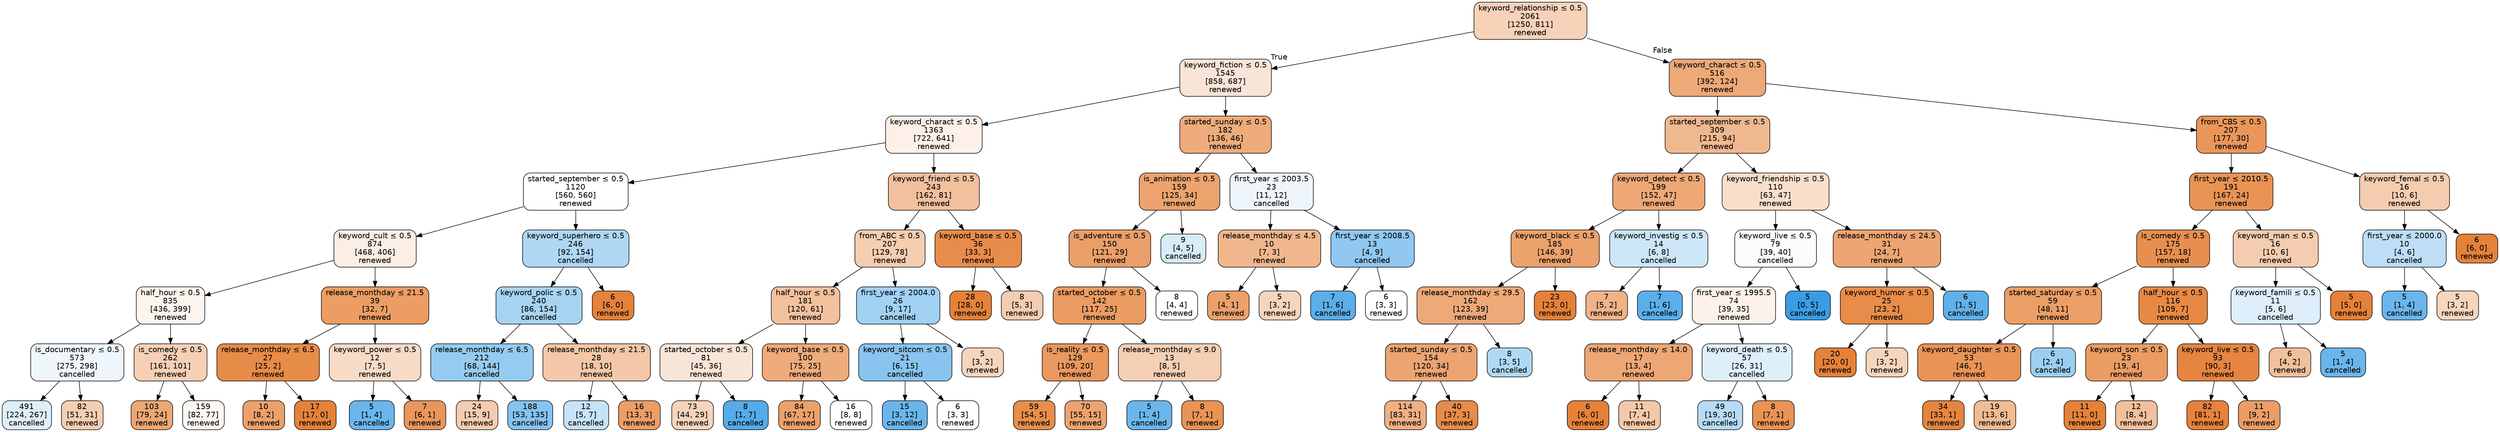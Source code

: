digraph Tree {
node [shape=box, style="filled, rounded", color="black", fontname=helvetica] ;
edge [fontname=helvetica] ;
0 [label=<keyword_relationship &le; 0.5<br/>2061<br/>[1250, 811]<br/>renewed>, fillcolor="#e581395a"] ;
1 [label=<keyword_fiction &le; 0.5<br/>1545<br/>[858, 687]<br/>renewed>, fillcolor="#e5813933"] ;
0 -> 1 [labeldistance=2.5, labelangle=45, headlabel="True"] ;
2 [label=<keyword_charact &le; 0.5<br/>1363<br/>[722, 641]<br/>renewed>, fillcolor="#e581391d"] ;
1 -> 2 ;
3 [label=<started_september &le; 0.5<br/>1120<br/>[560, 560]<br/>renewed>, fillcolor="#e5813900"] ;
2 -> 3 ;
4 [label=<keyword_cult &le; 0.5<br/>874<br/>[468, 406]<br/>renewed>, fillcolor="#e5813922"] ;
3 -> 4 ;
5 [label=<half_hour &le; 0.5<br/>835<br/>[436, 399]<br/>renewed>, fillcolor="#e5813916"] ;
4 -> 5 ;
6 [label=<is_documentary &le; 0.5<br/>573<br/>[275, 298]<br/>cancelled>, fillcolor="#399de514"] ;
5 -> 6 ;
7 [label=<491<br/>[224, 267]<br/>cancelled>, fillcolor="#399de529"] ;
6 -> 7 ;
8 [label=<82<br/>[51, 31]<br/>renewed>, fillcolor="#e5813964"] ;
6 -> 8 ;
9 [label=<is_comedy &le; 0.5<br/>262<br/>[161, 101]<br/>renewed>, fillcolor="#e581395f"] ;
5 -> 9 ;
10 [label=<103<br/>[79, 24]<br/>renewed>, fillcolor="#e58139b2"] ;
9 -> 10 ;
11 [label=<159<br/>[82, 77]<br/>renewed>, fillcolor="#e5813910"] ;
9 -> 11 ;
12 [label=<release_monthday &le; 21.5<br/>39<br/>[32, 7]<br/>renewed>, fillcolor="#e58139c7"] ;
4 -> 12 ;
13 [label=<release_monthday &le; 6.5<br/>27<br/>[25, 2]<br/>renewed>, fillcolor="#e58139eb"] ;
12 -> 13 ;
14 [label=<10<br/>[8, 2]<br/>renewed>, fillcolor="#e58139bf"] ;
13 -> 14 ;
15 [label=<17<br/>[17, 0]<br/>renewed>, fillcolor="#e58139ff"] ;
13 -> 15 ;
16 [label=<keyword_power &le; 0.5<br/>12<br/>[7, 5]<br/>renewed>, fillcolor="#e5813949"] ;
12 -> 16 ;
17 [label=<5<br/>[1, 4]<br/>cancelled>, fillcolor="#399de5bf"] ;
16 -> 17 ;
18 [label=<7<br/>[6, 1]<br/>renewed>, fillcolor="#e58139d4"] ;
16 -> 18 ;
19 [label=<keyword_superhero &le; 0.5<br/>246<br/>[92, 154]<br/>cancelled>, fillcolor="#399de567"] ;
3 -> 19 ;
20 [label=<keyword_polic &le; 0.5<br/>240<br/>[86, 154]<br/>cancelled>, fillcolor="#399de571"] ;
19 -> 20 ;
21 [label=<release_monthday &le; 6.5<br/>212<br/>[68, 144]<br/>cancelled>, fillcolor="#399de587"] ;
20 -> 21 ;
22 [label=<24<br/>[15, 9]<br/>renewed>, fillcolor="#e5813966"] ;
21 -> 22 ;
23 [label=<188<br/>[53, 135]<br/>cancelled>, fillcolor="#399de59b"] ;
21 -> 23 ;
24 [label=<release_monthday &le; 21.5<br/>28<br/>[18, 10]<br/>renewed>, fillcolor="#e5813971"] ;
20 -> 24 ;
25 [label=<12<br/>[5, 7]<br/>cancelled>, fillcolor="#399de549"] ;
24 -> 25 ;
26 [label=<16<br/>[13, 3]<br/>renewed>, fillcolor="#e58139c4"] ;
24 -> 26 ;
27 [label=<6<br/>[6, 0]<br/>renewed>, fillcolor="#e58139ff"] ;
19 -> 27 ;
28 [label=<keyword_friend &le; 0.5<br/>243<br/>[162, 81]<br/>renewed>, fillcolor="#e581397f"] ;
2 -> 28 ;
29 [label=<from_ABC &le; 0.5<br/>207<br/>[129, 78]<br/>renewed>, fillcolor="#e5813965"] ;
28 -> 29 ;
30 [label=<half_hour &le; 0.5<br/>181<br/>[120, 61]<br/>renewed>, fillcolor="#e581397d"] ;
29 -> 30 ;
31 [label=<started_october &le; 0.5<br/>81<br/>[45, 36]<br/>renewed>, fillcolor="#e5813933"] ;
30 -> 31 ;
32 [label=<73<br/>[44, 29]<br/>renewed>, fillcolor="#e5813957"] ;
31 -> 32 ;
33 [label=<8<br/>[1, 7]<br/>cancelled>, fillcolor="#399de5db"] ;
31 -> 33 ;
34 [label=<keyword_base &le; 0.5<br/>100<br/>[75, 25]<br/>renewed>, fillcolor="#e58139aa"] ;
30 -> 34 ;
35 [label=<84<br/>[67, 17]<br/>renewed>, fillcolor="#e58139be"] ;
34 -> 35 ;
36 [label=<16<br/>[8, 8]<br/>renewed>, fillcolor="#e5813900"] ;
34 -> 36 ;
37 [label=<first_year &le; 2004.0<br/>26<br/>[9, 17]<br/>cancelled>, fillcolor="#399de578"] ;
29 -> 37 ;
38 [label=<keyword_sitcom &le; 0.5<br/>21<br/>[6, 15]<br/>cancelled>, fillcolor="#399de599"] ;
37 -> 38 ;
39 [label=<15<br/>[3, 12]<br/>cancelled>, fillcolor="#399de5bf"] ;
38 -> 39 ;
40 [label=<6<br/>[3, 3]<br/>renewed>, fillcolor="#e5813900"] ;
38 -> 40 ;
41 [label=<5<br/>[3, 2]<br/>renewed>, fillcolor="#e5813955"] ;
37 -> 41 ;
42 [label=<keyword_base &le; 0.5<br/>36<br/>[33, 3]<br/>renewed>, fillcolor="#e58139e8"] ;
28 -> 42 ;
43 [label=<28<br/>[28, 0]<br/>renewed>, fillcolor="#e58139ff"] ;
42 -> 43 ;
44 [label=<8<br/>[5, 3]<br/>renewed>, fillcolor="#e5813966"] ;
42 -> 44 ;
45 [label=<started_sunday &le; 0.5<br/>182<br/>[136, 46]<br/>renewed>, fillcolor="#e58139a9"] ;
1 -> 45 ;
46 [label=<is_animation &le; 0.5<br/>159<br/>[125, 34]<br/>renewed>, fillcolor="#e58139ba"] ;
45 -> 46 ;
47 [label=<is_adventure &le; 0.5<br/>150<br/>[121, 29]<br/>renewed>, fillcolor="#e58139c2"] ;
46 -> 47 ;
48 [label=<started_october &le; 0.5<br/>142<br/>[117, 25]<br/>renewed>, fillcolor="#e58139c9"] ;
47 -> 48 ;
49 [label=<is_reality &le; 0.5<br/>129<br/>[109, 20]<br/>renewed>, fillcolor="#e58139d0"] ;
48 -> 49 ;
50 [label=<59<br/>[54, 5]<br/>renewed>, fillcolor="#e58139e7"] ;
49 -> 50 ;
51 [label=<70<br/>[55, 15]<br/>renewed>, fillcolor="#e58139b9"] ;
49 -> 51 ;
52 [label=<release_monthday &le; 9.0<br/>13<br/>[8, 5]<br/>renewed>, fillcolor="#e5813960"] ;
48 -> 52 ;
53 [label=<5<br/>[1, 4]<br/>cancelled>, fillcolor="#399de5bf"] ;
52 -> 53 ;
54 [label=<8<br/>[7, 1]<br/>renewed>, fillcolor="#e58139db"] ;
52 -> 54 ;
55 [label=<8<br/>[4, 4]<br/>renewed>, fillcolor="#e5813900"] ;
47 -> 55 ;
56 [label=<9<br/>[4, 5]<br/>cancelled>, fillcolor="#399de533"] ;
46 -> 56 ;
57 [label=<first_year &le; 2003.5<br/>23<br/>[11, 12]<br/>cancelled>, fillcolor="#399de515"] ;
45 -> 57 ;
58 [label=<release_monthday &le; 4.5<br/>10<br/>[7, 3]<br/>renewed>, fillcolor="#e5813992"] ;
57 -> 58 ;
59 [label=<5<br/>[4, 1]<br/>renewed>, fillcolor="#e58139bf"] ;
58 -> 59 ;
60 [label=<5<br/>[3, 2]<br/>renewed>, fillcolor="#e5813955"] ;
58 -> 60 ;
61 [label=<first_year &le; 2008.5<br/>13<br/>[4, 9]<br/>cancelled>, fillcolor="#399de58e"] ;
57 -> 61 ;
62 [label=<7<br/>[1, 6]<br/>cancelled>, fillcolor="#399de5d4"] ;
61 -> 62 ;
63 [label=<6<br/>[3, 3]<br/>renewed>, fillcolor="#e5813900"] ;
61 -> 63 ;
64 [label=<keyword_charact &le; 0.5<br/>516<br/>[392, 124]<br/>renewed>, fillcolor="#e58139ae"] ;
0 -> 64 [labeldistance=2.5, labelangle=-45, headlabel="False"] ;
65 [label=<started_september &le; 0.5<br/>309<br/>[215, 94]<br/>renewed>, fillcolor="#e5813990"] ;
64 -> 65 ;
66 [label=<keyword_detect &le; 0.5<br/>199<br/>[152, 47]<br/>renewed>, fillcolor="#e58139b0"] ;
65 -> 66 ;
67 [label=<keyword_black &le; 0.5<br/>185<br/>[146, 39]<br/>renewed>, fillcolor="#e58139bb"] ;
66 -> 67 ;
68 [label=<release_monthday &le; 29.5<br/>162<br/>[123, 39]<br/>renewed>, fillcolor="#e58139ae"] ;
67 -> 68 ;
69 [label=<started_sunday &le; 0.5<br/>154<br/>[120, 34]<br/>renewed>, fillcolor="#e58139b7"] ;
68 -> 69 ;
70 [label=<114<br/>[83, 31]<br/>renewed>, fillcolor="#e58139a0"] ;
69 -> 70 ;
71 [label=<40<br/>[37, 3]<br/>renewed>, fillcolor="#e58139ea"] ;
69 -> 71 ;
72 [label=<8<br/>[3, 5]<br/>cancelled>, fillcolor="#399de566"] ;
68 -> 72 ;
73 [label=<23<br/>[23, 0]<br/>renewed>, fillcolor="#e58139ff"] ;
67 -> 73 ;
74 [label=<keyword_investig &le; 0.5<br/>14<br/>[6, 8]<br/>cancelled>, fillcolor="#399de540"] ;
66 -> 74 ;
75 [label=<7<br/>[5, 2]<br/>renewed>, fillcolor="#e5813999"] ;
74 -> 75 ;
76 [label=<7<br/>[1, 6]<br/>cancelled>, fillcolor="#399de5d4"] ;
74 -> 76 ;
77 [label=<keyword_friendship &le; 0.5<br/>110<br/>[63, 47]<br/>renewed>, fillcolor="#e5813941"] ;
65 -> 77 ;
78 [label=<keyword_live &le; 0.5<br/>79<br/>[39, 40]<br/>cancelled>, fillcolor="#399de506"] ;
77 -> 78 ;
79 [label=<first_year &le; 1995.5<br/>74<br/>[39, 35]<br/>renewed>, fillcolor="#e581391a"] ;
78 -> 79 ;
80 [label=<release_monthday &le; 14.0<br/>17<br/>[13, 4]<br/>renewed>, fillcolor="#e58139b1"] ;
79 -> 80 ;
81 [label=<6<br/>[6, 0]<br/>renewed>, fillcolor="#e58139ff"] ;
80 -> 81 ;
82 [label=<11<br/>[7, 4]<br/>renewed>, fillcolor="#e581396d"] ;
80 -> 82 ;
83 [label=<keyword_death &le; 0.5<br/>57<br/>[26, 31]<br/>cancelled>, fillcolor="#399de529"] ;
79 -> 83 ;
84 [label=<49<br/>[19, 30]<br/>cancelled>, fillcolor="#399de55e"] ;
83 -> 84 ;
85 [label=<8<br/>[7, 1]<br/>renewed>, fillcolor="#e58139db"] ;
83 -> 85 ;
86 [label=<5<br/>[0, 5]<br/>cancelled>, fillcolor="#399de5ff"] ;
78 -> 86 ;
87 [label=<release_monthday &le; 24.5<br/>31<br/>[24, 7]<br/>renewed>, fillcolor="#e58139b5"] ;
77 -> 87 ;
88 [label=<keyword_humor &le; 0.5<br/>25<br/>[23, 2]<br/>renewed>, fillcolor="#e58139e9"] ;
87 -> 88 ;
89 [label=<20<br/>[20, 0]<br/>renewed>, fillcolor="#e58139ff"] ;
88 -> 89 ;
90 [label=<5<br/>[3, 2]<br/>renewed>, fillcolor="#e5813955"] ;
88 -> 90 ;
91 [label=<6<br/>[1, 5]<br/>cancelled>, fillcolor="#399de5cc"] ;
87 -> 91 ;
92 [label=<from_CBS &le; 0.5<br/>207<br/>[177, 30]<br/>renewed>, fillcolor="#e58139d4"] ;
64 -> 92 ;
93 [label=<first_year &le; 2010.5<br/>191<br/>[167, 24]<br/>renewed>, fillcolor="#e58139da"] ;
92 -> 93 ;
94 [label=<is_comedy &le; 0.5<br/>175<br/>[157, 18]<br/>renewed>, fillcolor="#e58139e2"] ;
93 -> 94 ;
95 [label=<started_saturday &le; 0.5<br/>59<br/>[48, 11]<br/>renewed>, fillcolor="#e58139c5"] ;
94 -> 95 ;
96 [label=<keyword_daughter &le; 0.5<br/>53<br/>[46, 7]<br/>renewed>, fillcolor="#e58139d8"] ;
95 -> 96 ;
97 [label=<34<br/>[33, 1]<br/>renewed>, fillcolor="#e58139f7"] ;
96 -> 97 ;
98 [label=<19<br/>[13, 6]<br/>renewed>, fillcolor="#e5813989"] ;
96 -> 98 ;
99 [label=<6<br/>[2, 4]<br/>cancelled>, fillcolor="#399de57f"] ;
95 -> 99 ;
100 [label=<half_hour &le; 0.5<br/>116<br/>[109, 7]<br/>renewed>, fillcolor="#e58139ef"] ;
94 -> 100 ;
101 [label=<keyword_son &le; 0.5<br/>23<br/>[19, 4]<br/>renewed>, fillcolor="#e58139c9"] ;
100 -> 101 ;
102 [label=<11<br/>[11, 0]<br/>renewed>, fillcolor="#e58139ff"] ;
101 -> 102 ;
103 [label=<12<br/>[8, 4]<br/>renewed>, fillcolor="#e581397f"] ;
101 -> 103 ;
104 [label=<keyword_live &le; 0.5<br/>93<br/>[90, 3]<br/>renewed>, fillcolor="#e58139f6"] ;
100 -> 104 ;
105 [label=<82<br/>[81, 1]<br/>renewed>, fillcolor="#e58139fc"] ;
104 -> 105 ;
106 [label=<11<br/>[9, 2]<br/>renewed>, fillcolor="#e58139c6"] ;
104 -> 106 ;
107 [label=<keyword_man &le; 0.5<br/>16<br/>[10, 6]<br/>renewed>, fillcolor="#e5813966"] ;
93 -> 107 ;
108 [label=<keyword_famili &le; 0.5<br/>11<br/>[5, 6]<br/>cancelled>, fillcolor="#399de52a"] ;
107 -> 108 ;
109 [label=<6<br/>[4, 2]<br/>renewed>, fillcolor="#e581397f"] ;
108 -> 109 ;
110 [label=<5<br/>[1, 4]<br/>cancelled>, fillcolor="#399de5bf"] ;
108 -> 110 ;
111 [label=<5<br/>[5, 0]<br/>renewed>, fillcolor="#e58139ff"] ;
107 -> 111 ;
112 [label=<keyword_femal &le; 0.5<br/>16<br/>[10, 6]<br/>renewed>, fillcolor="#e5813966"] ;
92 -> 112 ;
113 [label=<first_year &le; 2000.0<br/>10<br/>[4, 6]<br/>cancelled>, fillcolor="#399de555"] ;
112 -> 113 ;
114 [label=<5<br/>[1, 4]<br/>cancelled>, fillcolor="#399de5bf"] ;
113 -> 114 ;
115 [label=<5<br/>[3, 2]<br/>renewed>, fillcolor="#e5813955"] ;
113 -> 115 ;
116 [label=<6<br/>[6, 0]<br/>renewed>, fillcolor="#e58139ff"] ;
112 -> 116 ;
}